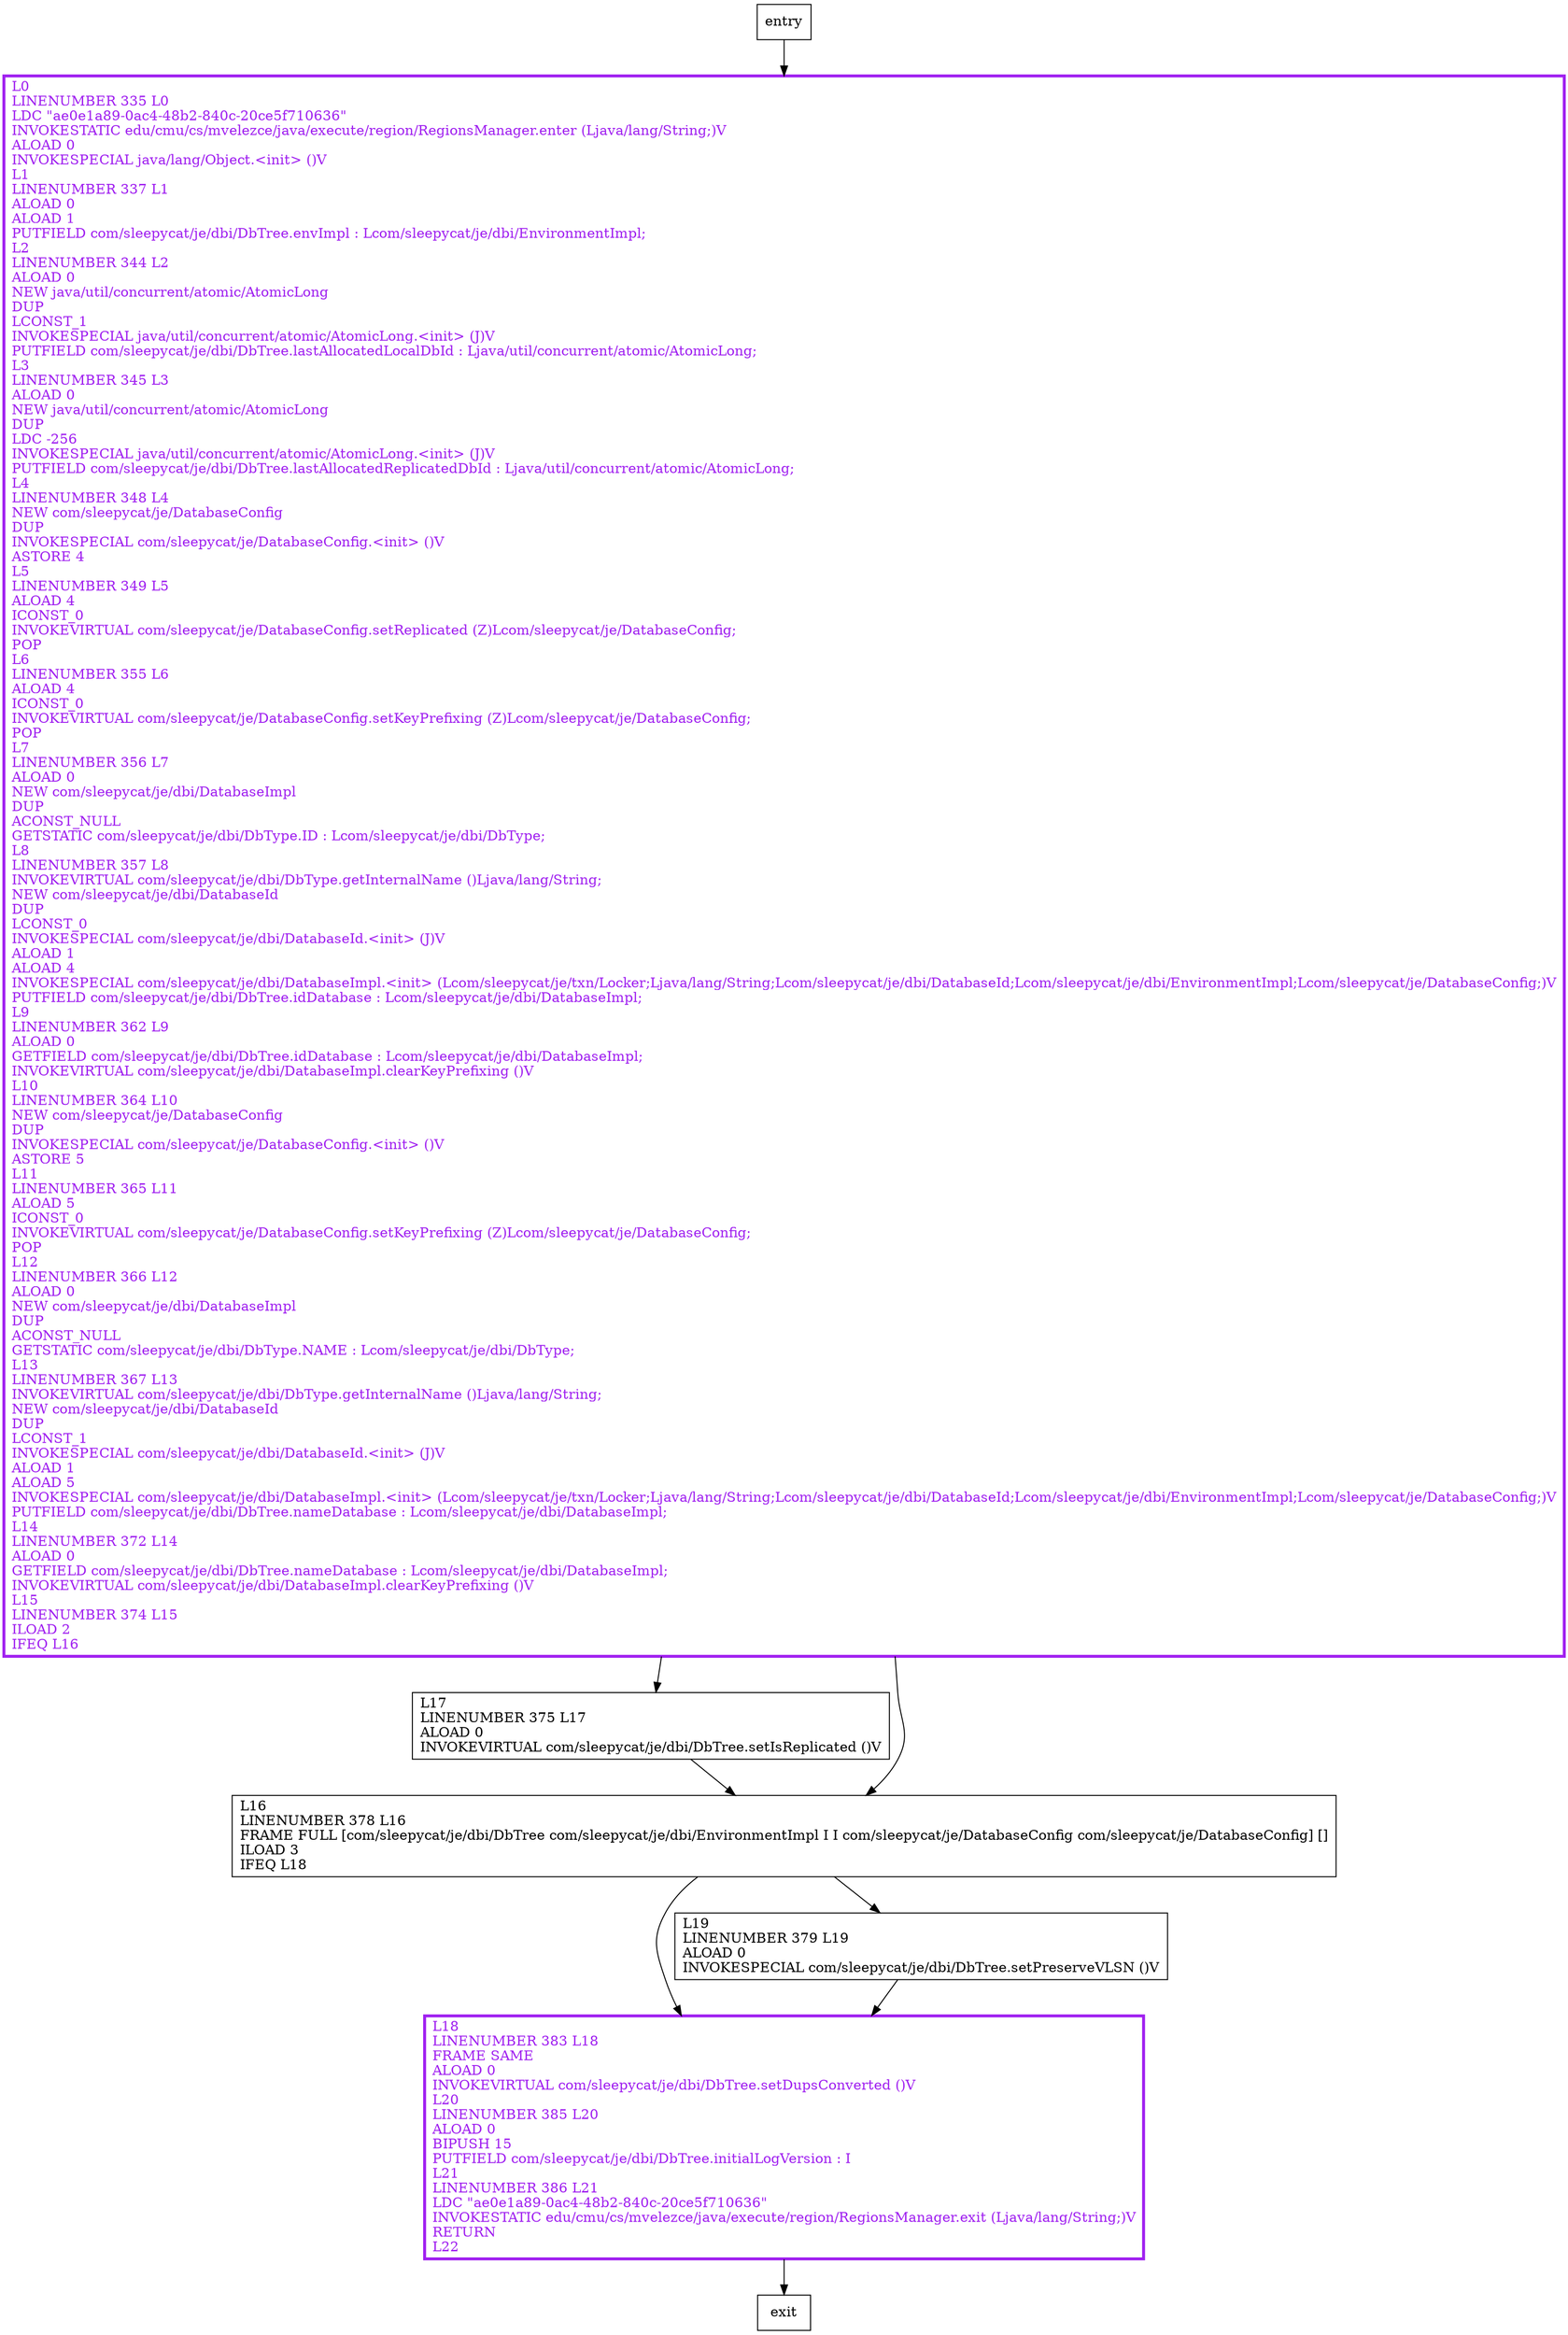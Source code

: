 digraph <init> {
node [shape=record];
1674311234 [label="L18\lLINENUMBER 383 L18\lFRAME SAME\lALOAD 0\lINVOKEVIRTUAL com/sleepycat/je/dbi/DbTree.setDupsConverted ()V\lL20\lLINENUMBER 385 L20\lALOAD 0\lBIPUSH 15\lPUTFIELD com/sleepycat/je/dbi/DbTree.initialLogVersion : I\lL21\lLINENUMBER 386 L21\lLDC \"ae0e1a89-0ac4-48b2-840c-20ce5f710636\"\lINVOKESTATIC edu/cmu/cs/mvelezce/java/execute/region/RegionsManager.exit (Ljava/lang/String;)V\lRETURN\lL22\l"];
814945161 [label="L0\lLINENUMBER 335 L0\lLDC \"ae0e1a89-0ac4-48b2-840c-20ce5f710636\"\lINVOKESTATIC edu/cmu/cs/mvelezce/java/execute/region/RegionsManager.enter (Ljava/lang/String;)V\lALOAD 0\lINVOKESPECIAL java/lang/Object.\<init\> ()V\lL1\lLINENUMBER 337 L1\lALOAD 0\lALOAD 1\lPUTFIELD com/sleepycat/je/dbi/DbTree.envImpl : Lcom/sleepycat/je/dbi/EnvironmentImpl;\lL2\lLINENUMBER 344 L2\lALOAD 0\lNEW java/util/concurrent/atomic/AtomicLong\lDUP\lLCONST_1\lINVOKESPECIAL java/util/concurrent/atomic/AtomicLong.\<init\> (J)V\lPUTFIELD com/sleepycat/je/dbi/DbTree.lastAllocatedLocalDbId : Ljava/util/concurrent/atomic/AtomicLong;\lL3\lLINENUMBER 345 L3\lALOAD 0\lNEW java/util/concurrent/atomic/AtomicLong\lDUP\lLDC -256\lINVOKESPECIAL java/util/concurrent/atomic/AtomicLong.\<init\> (J)V\lPUTFIELD com/sleepycat/je/dbi/DbTree.lastAllocatedReplicatedDbId : Ljava/util/concurrent/atomic/AtomicLong;\lL4\lLINENUMBER 348 L4\lNEW com/sleepycat/je/DatabaseConfig\lDUP\lINVOKESPECIAL com/sleepycat/je/DatabaseConfig.\<init\> ()V\lASTORE 4\lL5\lLINENUMBER 349 L5\lALOAD 4\lICONST_0\lINVOKEVIRTUAL com/sleepycat/je/DatabaseConfig.setReplicated (Z)Lcom/sleepycat/je/DatabaseConfig;\lPOP\lL6\lLINENUMBER 355 L6\lALOAD 4\lICONST_0\lINVOKEVIRTUAL com/sleepycat/je/DatabaseConfig.setKeyPrefixing (Z)Lcom/sleepycat/je/DatabaseConfig;\lPOP\lL7\lLINENUMBER 356 L7\lALOAD 0\lNEW com/sleepycat/je/dbi/DatabaseImpl\lDUP\lACONST_NULL\lGETSTATIC com/sleepycat/je/dbi/DbType.ID : Lcom/sleepycat/je/dbi/DbType;\lL8\lLINENUMBER 357 L8\lINVOKEVIRTUAL com/sleepycat/je/dbi/DbType.getInternalName ()Ljava/lang/String;\lNEW com/sleepycat/je/dbi/DatabaseId\lDUP\lLCONST_0\lINVOKESPECIAL com/sleepycat/je/dbi/DatabaseId.\<init\> (J)V\lALOAD 1\lALOAD 4\lINVOKESPECIAL com/sleepycat/je/dbi/DatabaseImpl.\<init\> (Lcom/sleepycat/je/txn/Locker;Ljava/lang/String;Lcom/sleepycat/je/dbi/DatabaseId;Lcom/sleepycat/je/dbi/EnvironmentImpl;Lcom/sleepycat/je/DatabaseConfig;)V\lPUTFIELD com/sleepycat/je/dbi/DbTree.idDatabase : Lcom/sleepycat/je/dbi/DatabaseImpl;\lL9\lLINENUMBER 362 L9\lALOAD 0\lGETFIELD com/sleepycat/je/dbi/DbTree.idDatabase : Lcom/sleepycat/je/dbi/DatabaseImpl;\lINVOKEVIRTUAL com/sleepycat/je/dbi/DatabaseImpl.clearKeyPrefixing ()V\lL10\lLINENUMBER 364 L10\lNEW com/sleepycat/je/DatabaseConfig\lDUP\lINVOKESPECIAL com/sleepycat/je/DatabaseConfig.\<init\> ()V\lASTORE 5\lL11\lLINENUMBER 365 L11\lALOAD 5\lICONST_0\lINVOKEVIRTUAL com/sleepycat/je/DatabaseConfig.setKeyPrefixing (Z)Lcom/sleepycat/je/DatabaseConfig;\lPOP\lL12\lLINENUMBER 366 L12\lALOAD 0\lNEW com/sleepycat/je/dbi/DatabaseImpl\lDUP\lACONST_NULL\lGETSTATIC com/sleepycat/je/dbi/DbType.NAME : Lcom/sleepycat/je/dbi/DbType;\lL13\lLINENUMBER 367 L13\lINVOKEVIRTUAL com/sleepycat/je/dbi/DbType.getInternalName ()Ljava/lang/String;\lNEW com/sleepycat/je/dbi/DatabaseId\lDUP\lLCONST_1\lINVOKESPECIAL com/sleepycat/je/dbi/DatabaseId.\<init\> (J)V\lALOAD 1\lALOAD 5\lINVOKESPECIAL com/sleepycat/je/dbi/DatabaseImpl.\<init\> (Lcom/sleepycat/je/txn/Locker;Ljava/lang/String;Lcom/sleepycat/je/dbi/DatabaseId;Lcom/sleepycat/je/dbi/EnvironmentImpl;Lcom/sleepycat/je/DatabaseConfig;)V\lPUTFIELD com/sleepycat/je/dbi/DbTree.nameDatabase : Lcom/sleepycat/je/dbi/DatabaseImpl;\lL14\lLINENUMBER 372 L14\lALOAD 0\lGETFIELD com/sleepycat/je/dbi/DbTree.nameDatabase : Lcom/sleepycat/je/dbi/DatabaseImpl;\lINVOKEVIRTUAL com/sleepycat/je/dbi/DatabaseImpl.clearKeyPrefixing ()V\lL15\lLINENUMBER 374 L15\lILOAD 2\lIFEQ L16\l"];
1265417961 [label="L19\lLINENUMBER 379 L19\lALOAD 0\lINVOKESPECIAL com/sleepycat/je/dbi/DbTree.setPreserveVLSN ()V\l"];
1657175466 [label="L17\lLINENUMBER 375 L17\lALOAD 0\lINVOKEVIRTUAL com/sleepycat/je/dbi/DbTree.setIsReplicated ()V\l"];
499791645 [label="L16\lLINENUMBER 378 L16\lFRAME FULL [com/sleepycat/je/dbi/DbTree com/sleepycat/je/dbi/EnvironmentImpl I I com/sleepycat/je/DatabaseConfig com/sleepycat/je/DatabaseConfig] []\lILOAD 3\lIFEQ L18\l"];
entry;
exit;
entry -> 814945161
1674311234 -> exit
814945161 -> 1657175466
814945161 -> 499791645
1265417961 -> 1674311234
1657175466 -> 499791645
499791645 -> 1674311234
499791645 -> 1265417961
1674311234[fontcolor="purple", penwidth=3, color="purple"];
814945161[fontcolor="purple", penwidth=3, color="purple"];
}
